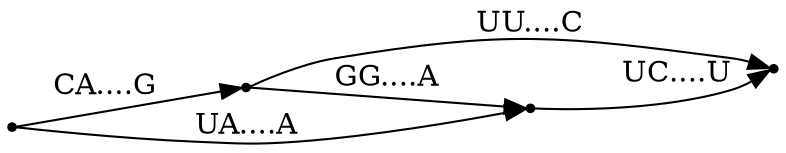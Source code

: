 digraph g
{
rankdir = LR
node [shape=point]
0->1 [label="CA....G"]
1->2 [label="GG....A"]
0->2 [label="UA....A"]
1->3 [label="UU....C"]
2->3 [label="UC....U"]
}
